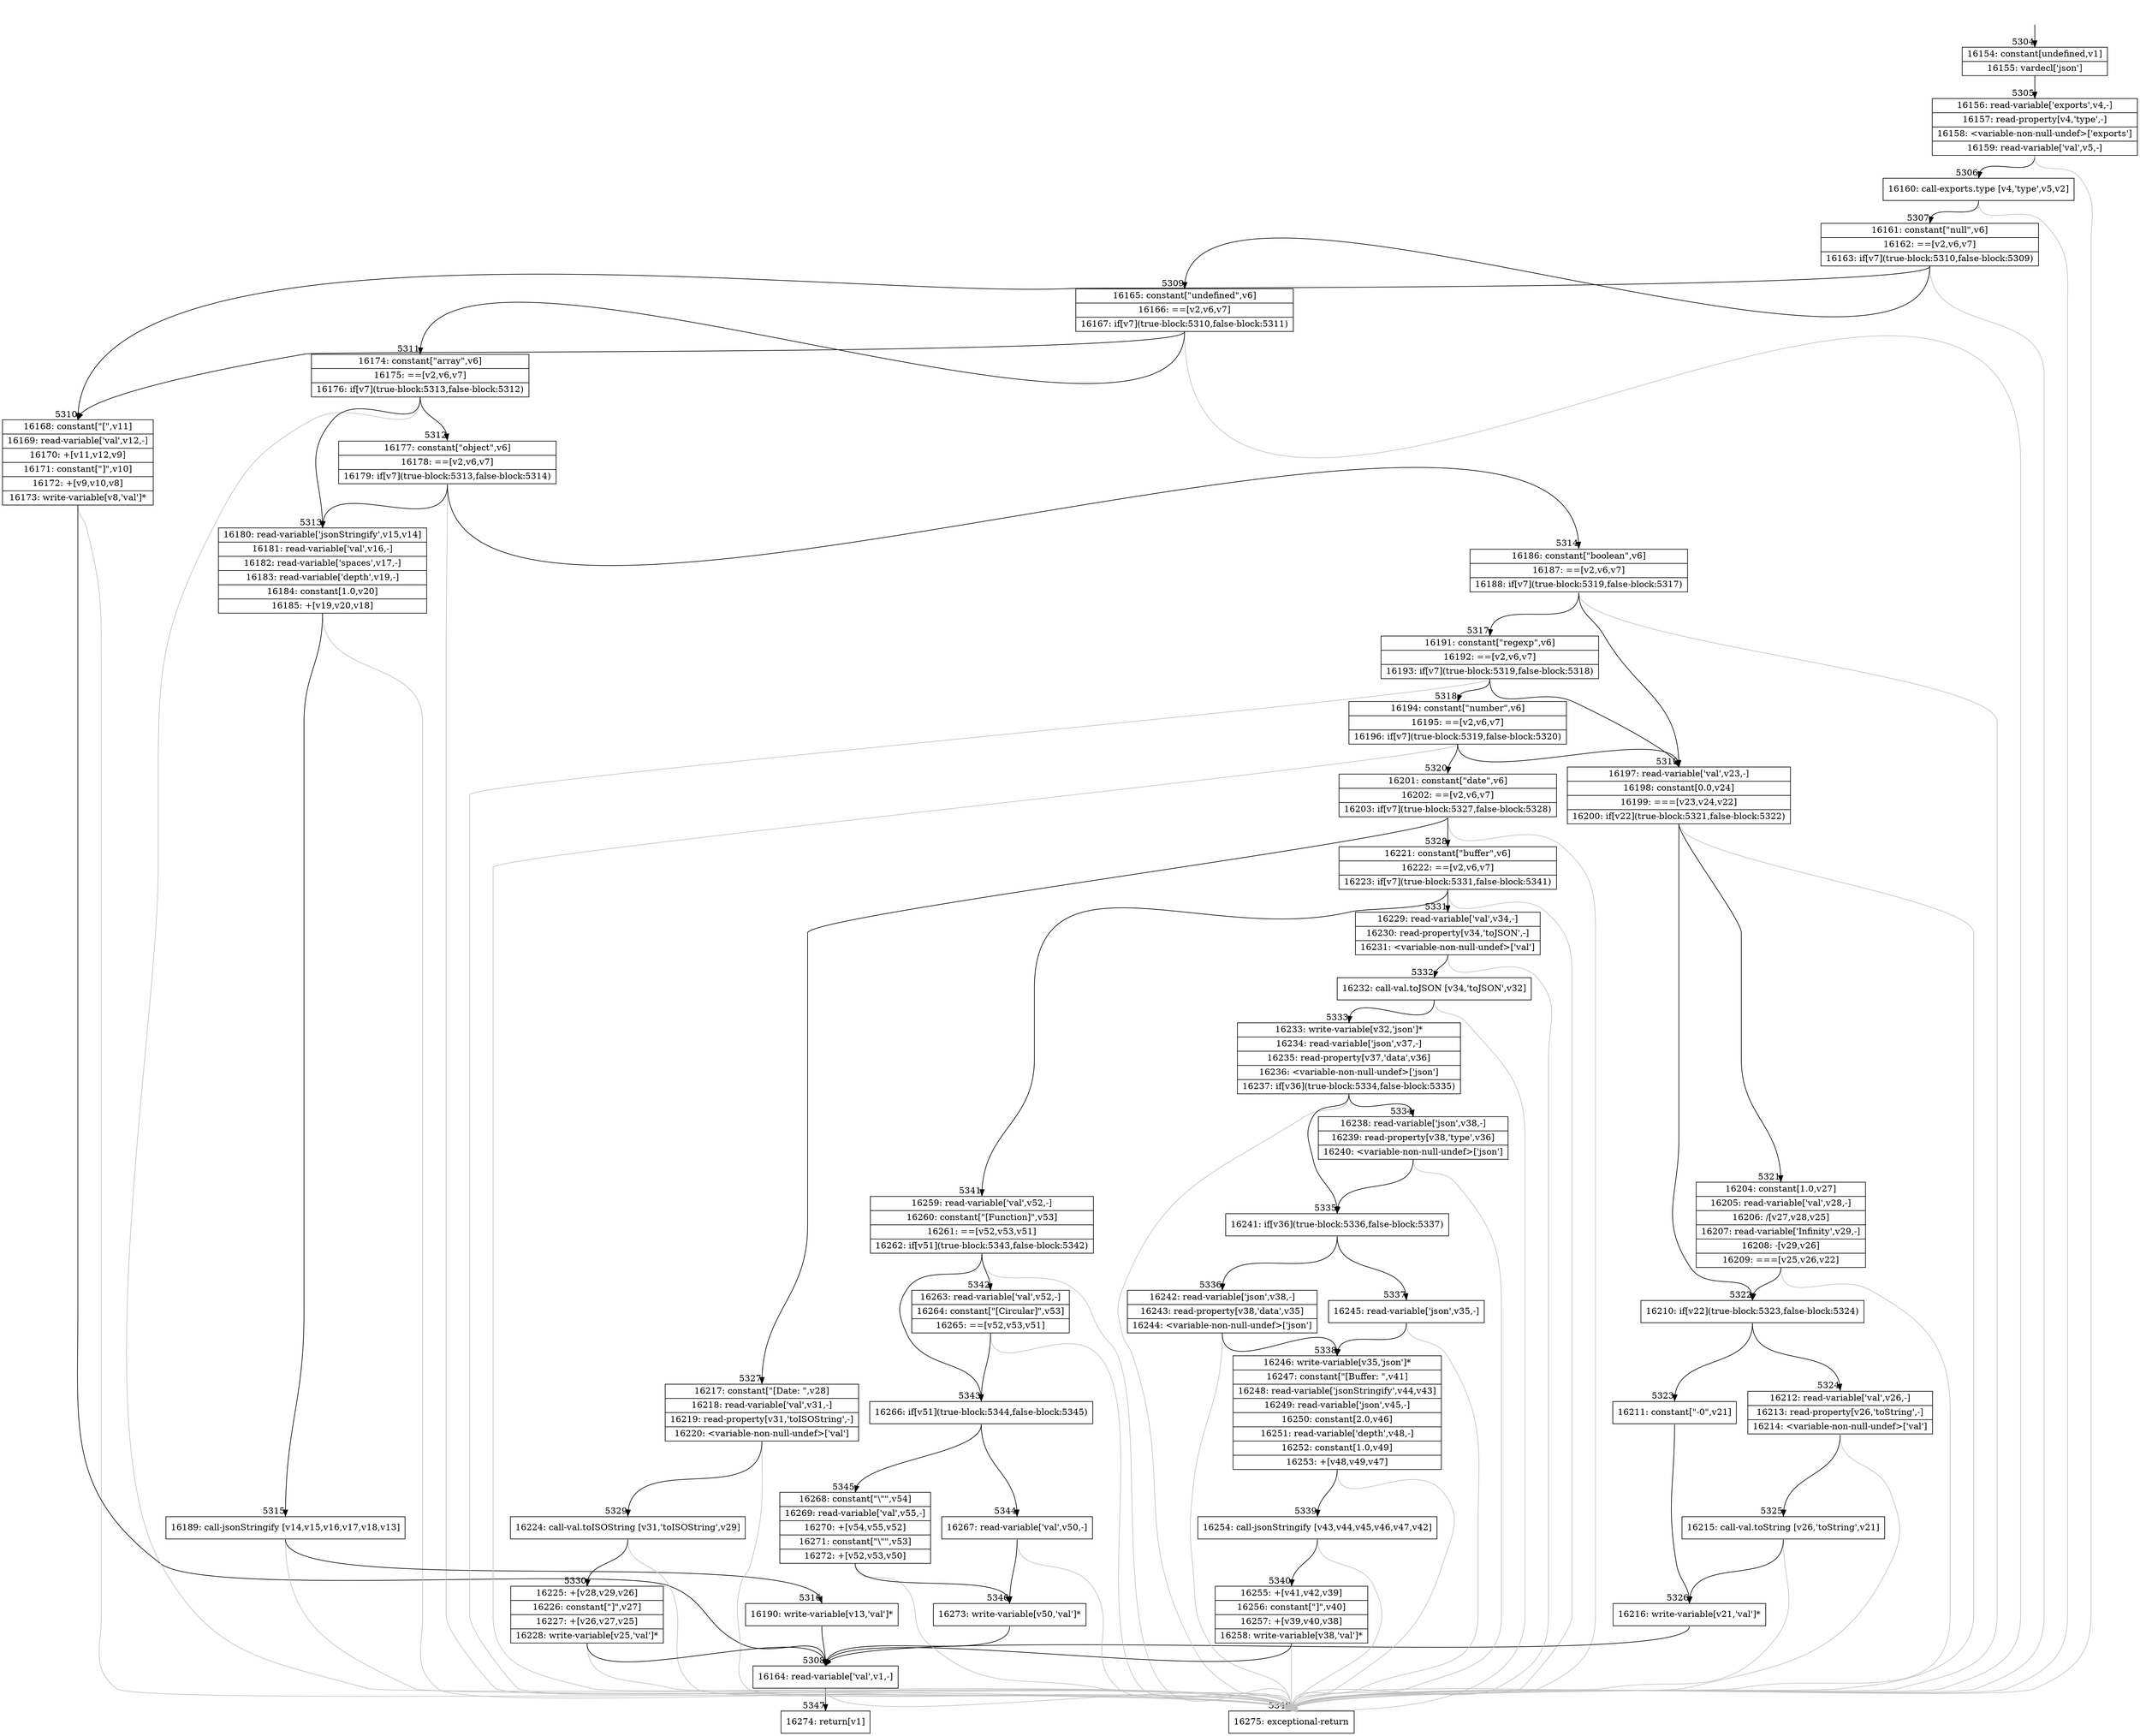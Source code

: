 digraph {
rankdir="TD"
BB_entry464[shape=none,label=""];
BB_entry464 -> BB5304 [tailport=s, headport=n, headlabel="    5304"]
BB5304 [shape=record label="{16154: constant[undefined,v1]|16155: vardecl['json']}" ] 
BB5304 -> BB5305 [tailport=s, headport=n, headlabel="      5305"]
BB5305 [shape=record label="{16156: read-variable['exports',v4,-]|16157: read-property[v4,'type',-]|16158: \<variable-non-null-undef\>['exports']|16159: read-variable['val',v5,-]}" ] 
BB5305 -> BB5306 [tailport=s, headport=n, headlabel="      5306"]
BB5305 -> BB5348 [tailport=s, headport=n, color=gray, headlabel="      5348"]
BB5306 [shape=record label="{16160: call-exports.type [v4,'type',v5,v2]}" ] 
BB5306 -> BB5307 [tailport=s, headport=n, headlabel="      5307"]
BB5306 -> BB5348 [tailport=s, headport=n, color=gray]
BB5307 [shape=record label="{16161: constant[\"null\",v6]|16162: ==[v2,v6,v7]|16163: if[v7](true-block:5310,false-block:5309)}" ] 
BB5307 -> BB5310 [tailport=s, headport=n, headlabel="      5310"]
BB5307 -> BB5309 [tailport=s, headport=n, headlabel="      5309"]
BB5307 -> BB5348 [tailport=s, headport=n, color=gray]
BB5308 [shape=record label="{16164: read-variable['val',v1,-]}" ] 
BB5308 -> BB5347 [tailport=s, headport=n, headlabel="      5347"]
BB5308 -> BB5348 [tailport=s, headport=n, color=gray]
BB5309 [shape=record label="{16165: constant[\"undefined\",v6]|16166: ==[v2,v6,v7]|16167: if[v7](true-block:5310,false-block:5311)}" ] 
BB5309 -> BB5310 [tailport=s, headport=n]
BB5309 -> BB5311 [tailport=s, headport=n, headlabel="      5311"]
BB5309 -> BB5348 [tailport=s, headport=n, color=gray]
BB5310 [shape=record label="{16168: constant[\"[\",v11]|16169: read-variable['val',v12,-]|16170: +[v11,v12,v9]|16171: constant[\"]\",v10]|16172: +[v9,v10,v8]|16173: write-variable[v8,'val']*}" ] 
BB5310 -> BB5308 [tailport=s, headport=n, headlabel="      5308"]
BB5310 -> BB5348 [tailport=s, headport=n, color=gray]
BB5311 [shape=record label="{16174: constant[\"array\",v6]|16175: ==[v2,v6,v7]|16176: if[v7](true-block:5313,false-block:5312)}" ] 
BB5311 -> BB5313 [tailport=s, headport=n, headlabel="      5313"]
BB5311 -> BB5312 [tailport=s, headport=n, headlabel="      5312"]
BB5311 -> BB5348 [tailport=s, headport=n, color=gray]
BB5312 [shape=record label="{16177: constant[\"object\",v6]|16178: ==[v2,v6,v7]|16179: if[v7](true-block:5313,false-block:5314)}" ] 
BB5312 -> BB5313 [tailport=s, headport=n]
BB5312 -> BB5314 [tailport=s, headport=n, headlabel="      5314"]
BB5312 -> BB5348 [tailport=s, headport=n, color=gray]
BB5313 [shape=record label="{16180: read-variable['jsonStringify',v15,v14]|16181: read-variable['val',v16,-]|16182: read-variable['spaces',v17,-]|16183: read-variable['depth',v19,-]|16184: constant[1.0,v20]|16185: +[v19,v20,v18]}" ] 
BB5313 -> BB5315 [tailport=s, headport=n, headlabel="      5315"]
BB5313 -> BB5348 [tailport=s, headport=n, color=gray]
BB5314 [shape=record label="{16186: constant[\"boolean\",v6]|16187: ==[v2,v6,v7]|16188: if[v7](true-block:5319,false-block:5317)}" ] 
BB5314 -> BB5319 [tailport=s, headport=n, headlabel="      5319"]
BB5314 -> BB5317 [tailport=s, headport=n, headlabel="      5317"]
BB5314 -> BB5348 [tailport=s, headport=n, color=gray]
BB5315 [shape=record label="{16189: call-jsonStringify [v14,v15,v16,v17,v18,v13]}" ] 
BB5315 -> BB5316 [tailport=s, headport=n, headlabel="      5316"]
BB5315 -> BB5348 [tailport=s, headport=n, color=gray]
BB5316 [shape=record label="{16190: write-variable[v13,'val']*}" ] 
BB5316 -> BB5308 [tailport=s, headport=n]
BB5317 [shape=record label="{16191: constant[\"regexp\",v6]|16192: ==[v2,v6,v7]|16193: if[v7](true-block:5319,false-block:5318)}" ] 
BB5317 -> BB5319 [tailport=s, headport=n]
BB5317 -> BB5318 [tailport=s, headport=n, headlabel="      5318"]
BB5317 -> BB5348 [tailport=s, headport=n, color=gray]
BB5318 [shape=record label="{16194: constant[\"number\",v6]|16195: ==[v2,v6,v7]|16196: if[v7](true-block:5319,false-block:5320)}" ] 
BB5318 -> BB5319 [tailport=s, headport=n]
BB5318 -> BB5320 [tailport=s, headport=n, headlabel="      5320"]
BB5318 -> BB5348 [tailport=s, headport=n, color=gray]
BB5319 [shape=record label="{16197: read-variable['val',v23,-]|16198: constant[0.0,v24]|16199: ===[v23,v24,v22]|16200: if[v22](true-block:5321,false-block:5322)}" ] 
BB5319 -> BB5322 [tailport=s, headport=n, headlabel="      5322"]
BB5319 -> BB5321 [tailport=s, headport=n, headlabel="      5321"]
BB5319 -> BB5348 [tailport=s, headport=n, color=gray]
BB5320 [shape=record label="{16201: constant[\"date\",v6]|16202: ==[v2,v6,v7]|16203: if[v7](true-block:5327,false-block:5328)}" ] 
BB5320 -> BB5327 [tailport=s, headport=n, headlabel="      5327"]
BB5320 -> BB5328 [tailport=s, headport=n, headlabel="      5328"]
BB5320 -> BB5348 [tailport=s, headport=n, color=gray]
BB5321 [shape=record label="{16204: constant[1.0,v27]|16205: read-variable['val',v28,-]|16206: /[v27,v28,v25]|16207: read-variable['Infinity',v29,-]|16208: -[v29,v26]|16209: ===[v25,v26,v22]}" ] 
BB5321 -> BB5322 [tailport=s, headport=n]
BB5321 -> BB5348 [tailport=s, headport=n, color=gray]
BB5322 [shape=record label="{16210: if[v22](true-block:5323,false-block:5324)}" ] 
BB5322 -> BB5323 [tailport=s, headport=n, headlabel="      5323"]
BB5322 -> BB5324 [tailport=s, headport=n, headlabel="      5324"]
BB5323 [shape=record label="{16211: constant[\"-0\",v21]}" ] 
BB5323 -> BB5326 [tailport=s, headport=n, headlabel="      5326"]
BB5324 [shape=record label="{16212: read-variable['val',v26,-]|16213: read-property[v26,'toString',-]|16214: \<variable-non-null-undef\>['val']}" ] 
BB5324 -> BB5325 [tailport=s, headport=n, headlabel="      5325"]
BB5324 -> BB5348 [tailport=s, headport=n, color=gray]
BB5325 [shape=record label="{16215: call-val.toString [v26,'toString',v21]}" ] 
BB5325 -> BB5326 [tailport=s, headport=n]
BB5325 -> BB5348 [tailport=s, headport=n, color=gray]
BB5326 [shape=record label="{16216: write-variable[v21,'val']*}" ] 
BB5326 -> BB5308 [tailport=s, headport=n]
BB5327 [shape=record label="{16217: constant[\"[Date: \",v28]|16218: read-variable['val',v31,-]|16219: read-property[v31,'toISOString',-]|16220: \<variable-non-null-undef\>['val']}" ] 
BB5327 -> BB5329 [tailport=s, headport=n, headlabel="      5329"]
BB5327 -> BB5348 [tailport=s, headport=n, color=gray]
BB5328 [shape=record label="{16221: constant[\"buffer\",v6]|16222: ==[v2,v6,v7]|16223: if[v7](true-block:5331,false-block:5341)}" ] 
BB5328 -> BB5331 [tailport=s, headport=n, headlabel="      5331"]
BB5328 -> BB5341 [tailport=s, headport=n, headlabel="      5341"]
BB5328 -> BB5348 [tailport=s, headport=n, color=gray]
BB5329 [shape=record label="{16224: call-val.toISOString [v31,'toISOString',v29]}" ] 
BB5329 -> BB5330 [tailport=s, headport=n, headlabel="      5330"]
BB5329 -> BB5348 [tailport=s, headport=n, color=gray]
BB5330 [shape=record label="{16225: +[v28,v29,v26]|16226: constant[\"]\",v27]|16227: +[v26,v27,v25]|16228: write-variable[v25,'val']*}" ] 
BB5330 -> BB5308 [tailport=s, headport=n]
BB5330 -> BB5348 [tailport=s, headport=n, color=gray]
BB5331 [shape=record label="{16229: read-variable['val',v34,-]|16230: read-property[v34,'toJSON',-]|16231: \<variable-non-null-undef\>['val']}" ] 
BB5331 -> BB5332 [tailport=s, headport=n, headlabel="      5332"]
BB5331 -> BB5348 [tailport=s, headport=n, color=gray]
BB5332 [shape=record label="{16232: call-val.toJSON [v34,'toJSON',v32]}" ] 
BB5332 -> BB5333 [tailport=s, headport=n, headlabel="      5333"]
BB5332 -> BB5348 [tailport=s, headport=n, color=gray]
BB5333 [shape=record label="{16233: write-variable[v32,'json']*|16234: read-variable['json',v37,-]|16235: read-property[v37,'data',v36]|16236: \<variable-non-null-undef\>['json']|16237: if[v36](true-block:5334,false-block:5335)}" ] 
BB5333 -> BB5335 [tailport=s, headport=n, headlabel="      5335"]
BB5333 -> BB5334 [tailport=s, headport=n, headlabel="      5334"]
BB5333 -> BB5348 [tailport=s, headport=n, color=gray]
BB5334 [shape=record label="{16238: read-variable['json',v38,-]|16239: read-property[v38,'type',v36]|16240: \<variable-non-null-undef\>['json']}" ] 
BB5334 -> BB5335 [tailport=s, headport=n]
BB5334 -> BB5348 [tailport=s, headport=n, color=gray]
BB5335 [shape=record label="{16241: if[v36](true-block:5336,false-block:5337)}" ] 
BB5335 -> BB5336 [tailport=s, headport=n, headlabel="      5336"]
BB5335 -> BB5337 [tailport=s, headport=n, headlabel="      5337"]
BB5336 [shape=record label="{16242: read-variable['json',v38,-]|16243: read-property[v38,'data',v35]|16244: \<variable-non-null-undef\>['json']}" ] 
BB5336 -> BB5338 [tailport=s, headport=n, headlabel="      5338"]
BB5336 -> BB5348 [tailport=s, headport=n, color=gray]
BB5337 [shape=record label="{16245: read-variable['json',v35,-]}" ] 
BB5337 -> BB5338 [tailport=s, headport=n]
BB5337 -> BB5348 [tailport=s, headport=n, color=gray]
BB5338 [shape=record label="{16246: write-variable[v35,'json']*|16247: constant[\"[Buffer: \",v41]|16248: read-variable['jsonStringify',v44,v43]|16249: read-variable['json',v45,-]|16250: constant[2.0,v46]|16251: read-variable['depth',v48,-]|16252: constant[1.0,v49]|16253: +[v48,v49,v47]}" ] 
BB5338 -> BB5339 [tailport=s, headport=n, headlabel="      5339"]
BB5338 -> BB5348 [tailport=s, headport=n, color=gray]
BB5339 [shape=record label="{16254: call-jsonStringify [v43,v44,v45,v46,v47,v42]}" ] 
BB5339 -> BB5340 [tailport=s, headport=n, headlabel="      5340"]
BB5339 -> BB5348 [tailport=s, headport=n, color=gray]
BB5340 [shape=record label="{16255: +[v41,v42,v39]|16256: constant[\"]\",v40]|16257: +[v39,v40,v38]|16258: write-variable[v38,'val']*}" ] 
BB5340 -> BB5308 [tailport=s, headport=n]
BB5340 -> BB5348 [tailport=s, headport=n, color=gray]
BB5341 [shape=record label="{16259: read-variable['val',v52,-]|16260: constant[\"[Function]\",v53]|16261: ==[v52,v53,v51]|16262: if[v51](true-block:5343,false-block:5342)}" ] 
BB5341 -> BB5343 [tailport=s, headport=n, headlabel="      5343"]
BB5341 -> BB5342 [tailport=s, headport=n, headlabel="      5342"]
BB5341 -> BB5348 [tailport=s, headport=n, color=gray]
BB5342 [shape=record label="{16263: read-variable['val',v52,-]|16264: constant[\"[Circular]\",v53]|16265: ==[v52,v53,v51]}" ] 
BB5342 -> BB5343 [tailport=s, headport=n]
BB5342 -> BB5348 [tailport=s, headport=n, color=gray]
BB5343 [shape=record label="{16266: if[v51](true-block:5344,false-block:5345)}" ] 
BB5343 -> BB5344 [tailport=s, headport=n, headlabel="      5344"]
BB5343 -> BB5345 [tailport=s, headport=n, headlabel="      5345"]
BB5344 [shape=record label="{16267: read-variable['val',v50,-]}" ] 
BB5344 -> BB5346 [tailport=s, headport=n, headlabel="      5346"]
BB5344 -> BB5348 [tailport=s, headport=n, color=gray]
BB5345 [shape=record label="{16268: constant[\"\\\"\",v54]|16269: read-variable['val',v55,-]|16270: +[v54,v55,v52]|16271: constant[\"\\\"\",v53]|16272: +[v52,v53,v50]}" ] 
BB5345 -> BB5346 [tailport=s, headport=n]
BB5345 -> BB5348 [tailport=s, headport=n, color=gray]
BB5346 [shape=record label="{16273: write-variable[v50,'val']*}" ] 
BB5346 -> BB5308 [tailport=s, headport=n]
BB5347 [shape=record label="{16274: return[v1]}" ] 
BB5348 [shape=record label="{16275: exceptional-return}" ] 
//#$~ 6166
}
